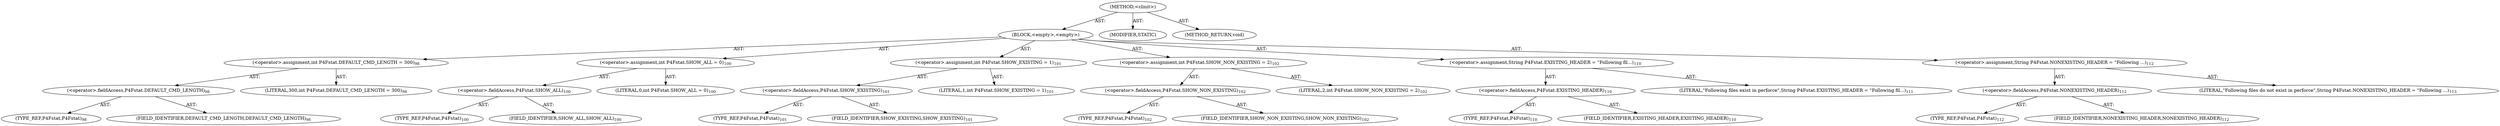 digraph "&lt;clinit&gt;" {  
"111669149705" [label = <(METHOD,&lt;clinit&gt;)> ]
"25769803805" [label = <(BLOCK,&lt;empty&gt;,&lt;empty&gt;)> ]
"30064771243" [label = <(&lt;operator&gt;.assignment,int P4Fstat.DEFAULT_CMD_LENGTH = 300)<SUB>98</SUB>> ]
"30064771244" [label = <(&lt;operator&gt;.fieldAccess,P4Fstat.DEFAULT_CMD_LENGTH)<SUB>98</SUB>> ]
"180388626445" [label = <(TYPE_REF,P4Fstat,P4Fstat)<SUB>98</SUB>> ]
"55834574909" [label = <(FIELD_IDENTIFIER,DEFAULT_CMD_LENGTH,DEFAULT_CMD_LENGTH)<SUB>98</SUB>> ]
"90194313247" [label = <(LITERAL,300,int P4Fstat.DEFAULT_CMD_LENGTH = 300)<SUB>98</SUB>> ]
"30064771245" [label = <(&lt;operator&gt;.assignment,int P4Fstat.SHOW_ALL = 0)<SUB>100</SUB>> ]
"30064771246" [label = <(&lt;operator&gt;.fieldAccess,P4Fstat.SHOW_ALL)<SUB>100</SUB>> ]
"180388626446" [label = <(TYPE_REF,P4Fstat,P4Fstat)<SUB>100</SUB>> ]
"55834574910" [label = <(FIELD_IDENTIFIER,SHOW_ALL,SHOW_ALL)<SUB>100</SUB>> ]
"90194313248" [label = <(LITERAL,0,int P4Fstat.SHOW_ALL = 0)<SUB>100</SUB>> ]
"30064771247" [label = <(&lt;operator&gt;.assignment,int P4Fstat.SHOW_EXISTING = 1)<SUB>101</SUB>> ]
"30064771248" [label = <(&lt;operator&gt;.fieldAccess,P4Fstat.SHOW_EXISTING)<SUB>101</SUB>> ]
"180388626447" [label = <(TYPE_REF,P4Fstat,P4Fstat)<SUB>101</SUB>> ]
"55834574911" [label = <(FIELD_IDENTIFIER,SHOW_EXISTING,SHOW_EXISTING)<SUB>101</SUB>> ]
"90194313249" [label = <(LITERAL,1,int P4Fstat.SHOW_EXISTING = 1)<SUB>101</SUB>> ]
"30064771249" [label = <(&lt;operator&gt;.assignment,int P4Fstat.SHOW_NON_EXISTING = 2)<SUB>102</SUB>> ]
"30064771250" [label = <(&lt;operator&gt;.fieldAccess,P4Fstat.SHOW_NON_EXISTING)<SUB>102</SUB>> ]
"180388626448" [label = <(TYPE_REF,P4Fstat,P4Fstat)<SUB>102</SUB>> ]
"55834574912" [label = <(FIELD_IDENTIFIER,SHOW_NON_EXISTING,SHOW_NON_EXISTING)<SUB>102</SUB>> ]
"90194313250" [label = <(LITERAL,2,int P4Fstat.SHOW_NON_EXISTING = 2)<SUB>102</SUB>> ]
"30064771251" [label = <(&lt;operator&gt;.assignment,String P4Fstat.EXISTING_HEADER = &quot;Following fil...)<SUB>110</SUB>> ]
"30064771252" [label = <(&lt;operator&gt;.fieldAccess,P4Fstat.EXISTING_HEADER)<SUB>110</SUB>> ]
"180388626449" [label = <(TYPE_REF,P4Fstat,P4Fstat)<SUB>110</SUB>> ]
"55834574913" [label = <(FIELD_IDENTIFIER,EXISTING_HEADER,EXISTING_HEADER)<SUB>110</SUB>> ]
"90194313251" [label = <(LITERAL,&quot;Following files exist in perforce&quot;,String P4Fstat.EXISTING_HEADER = &quot;Following fil...)<SUB>111</SUB>> ]
"30064771253" [label = <(&lt;operator&gt;.assignment,String P4Fstat.NONEXISTING_HEADER = &quot;Following ...)<SUB>112</SUB>> ]
"30064771254" [label = <(&lt;operator&gt;.fieldAccess,P4Fstat.NONEXISTING_HEADER)<SUB>112</SUB>> ]
"180388626450" [label = <(TYPE_REF,P4Fstat,P4Fstat)<SUB>112</SUB>> ]
"55834574914" [label = <(FIELD_IDENTIFIER,NONEXISTING_HEADER,NONEXISTING_HEADER)<SUB>112</SUB>> ]
"90194313252" [label = <(LITERAL,&quot;Following files do not exist in perforce&quot;,String P4Fstat.NONEXISTING_HEADER = &quot;Following ...)<SUB>113</SUB>> ]
"133143986215" [label = <(MODIFIER,STATIC)> ]
"128849018889" [label = <(METHOD_RETURN,void)> ]
  "111669149705" -> "25769803805"  [ label = "AST: "] 
  "111669149705" -> "133143986215"  [ label = "AST: "] 
  "111669149705" -> "128849018889"  [ label = "AST: "] 
  "25769803805" -> "30064771243"  [ label = "AST: "] 
  "25769803805" -> "30064771245"  [ label = "AST: "] 
  "25769803805" -> "30064771247"  [ label = "AST: "] 
  "25769803805" -> "30064771249"  [ label = "AST: "] 
  "25769803805" -> "30064771251"  [ label = "AST: "] 
  "25769803805" -> "30064771253"  [ label = "AST: "] 
  "30064771243" -> "30064771244"  [ label = "AST: "] 
  "30064771243" -> "90194313247"  [ label = "AST: "] 
  "30064771244" -> "180388626445"  [ label = "AST: "] 
  "30064771244" -> "55834574909"  [ label = "AST: "] 
  "30064771245" -> "30064771246"  [ label = "AST: "] 
  "30064771245" -> "90194313248"  [ label = "AST: "] 
  "30064771246" -> "180388626446"  [ label = "AST: "] 
  "30064771246" -> "55834574910"  [ label = "AST: "] 
  "30064771247" -> "30064771248"  [ label = "AST: "] 
  "30064771247" -> "90194313249"  [ label = "AST: "] 
  "30064771248" -> "180388626447"  [ label = "AST: "] 
  "30064771248" -> "55834574911"  [ label = "AST: "] 
  "30064771249" -> "30064771250"  [ label = "AST: "] 
  "30064771249" -> "90194313250"  [ label = "AST: "] 
  "30064771250" -> "180388626448"  [ label = "AST: "] 
  "30064771250" -> "55834574912"  [ label = "AST: "] 
  "30064771251" -> "30064771252"  [ label = "AST: "] 
  "30064771251" -> "90194313251"  [ label = "AST: "] 
  "30064771252" -> "180388626449"  [ label = "AST: "] 
  "30064771252" -> "55834574913"  [ label = "AST: "] 
  "30064771253" -> "30064771254"  [ label = "AST: "] 
  "30064771253" -> "90194313252"  [ label = "AST: "] 
  "30064771254" -> "180388626450"  [ label = "AST: "] 
  "30064771254" -> "55834574914"  [ label = "AST: "] 
}
